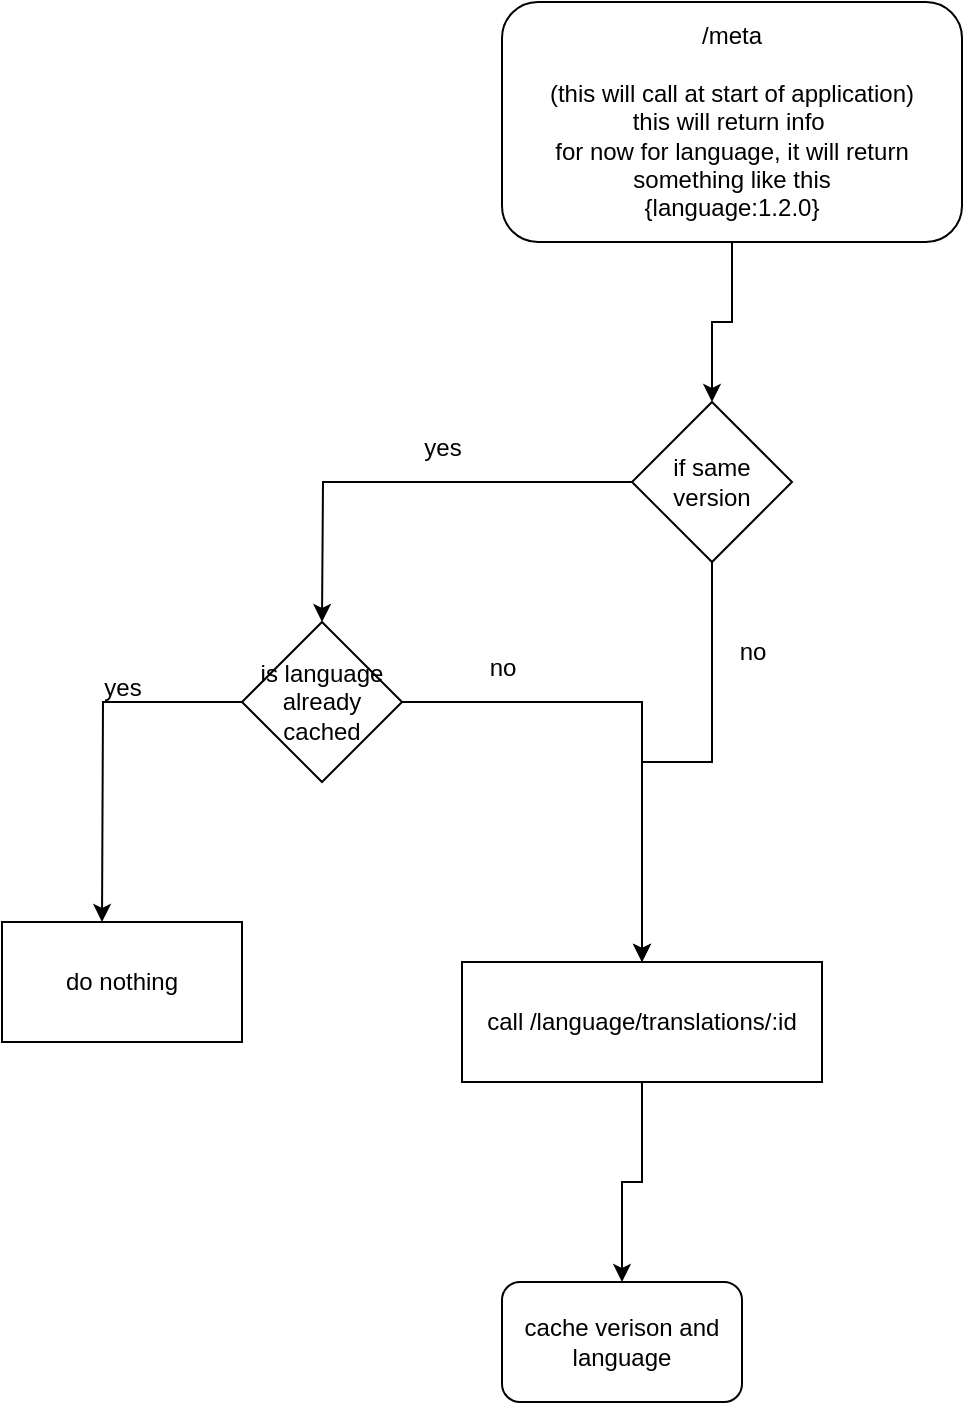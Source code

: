 <mxfile version="22.0.8" type="github">
  <diagram name="Page-1" id="gQwUBp4721jvvNEbcRQl">
    <mxGraphModel dx="880" dy="426" grid="1" gridSize="10" guides="1" tooltips="1" connect="1" arrows="1" fold="1" page="1" pageScale="1" pageWidth="850" pageHeight="1100" math="0" shadow="0">
      <root>
        <mxCell id="0" />
        <mxCell id="1" parent="0" />
        <mxCell id="unAKfsVC88DOKwjZluXs-6" style="edgeStyle=orthogonalEdgeStyle;rounded=0;orthogonalLoop=1;jettySize=auto;html=1;exitX=0.5;exitY=1;exitDx=0;exitDy=0;" edge="1" parent="1" source="unAKfsVC88DOKwjZluXs-1" target="unAKfsVC88DOKwjZluXs-5">
          <mxGeometry relative="1" as="geometry" />
        </mxCell>
        <mxCell id="unAKfsVC88DOKwjZluXs-1" value="/meta&lt;br&gt;&lt;br&gt;(this will call at start of application)&lt;br&gt;this will return info&amp;nbsp;&lt;br&gt;for now for language, it will return something like this&lt;br&gt;{language:1.2.0}" style="rounded=1;whiteSpace=wrap;html=1;" vertex="1" parent="1">
          <mxGeometry x="260" y="30" width="230" height="120" as="geometry" />
        </mxCell>
        <mxCell id="unAKfsVC88DOKwjZluXs-7" style="edgeStyle=orthogonalEdgeStyle;rounded=0;orthogonalLoop=1;jettySize=auto;html=1;exitX=0;exitY=0.5;exitDx=0;exitDy=0;entryX=0.5;entryY=0;entryDx=0;entryDy=0;" edge="1" parent="1" source="unAKfsVC88DOKwjZluXs-5">
          <mxGeometry relative="1" as="geometry">
            <mxPoint x="170" y="340" as="targetPoint" />
          </mxGeometry>
        </mxCell>
        <mxCell id="unAKfsVC88DOKwjZluXs-19" style="edgeStyle=orthogonalEdgeStyle;rounded=0;orthogonalLoop=1;jettySize=auto;html=1;exitX=0.5;exitY=1;exitDx=0;exitDy=0;entryX=0.5;entryY=0;entryDx=0;entryDy=0;" edge="1" parent="1" source="unAKfsVC88DOKwjZluXs-5" target="unAKfsVC88DOKwjZluXs-13">
          <mxGeometry relative="1" as="geometry" />
        </mxCell>
        <mxCell id="unAKfsVC88DOKwjZluXs-5" value="if same version" style="rhombus;whiteSpace=wrap;html=1;" vertex="1" parent="1">
          <mxGeometry x="325" y="230" width="80" height="80" as="geometry" />
        </mxCell>
        <mxCell id="unAKfsVC88DOKwjZluXs-8" value="yes" style="text;html=1;align=center;verticalAlign=middle;resizable=0;points=[];autosize=1;strokeColor=none;fillColor=none;" vertex="1" parent="1">
          <mxGeometry x="210" y="238" width="40" height="30" as="geometry" />
        </mxCell>
        <mxCell id="unAKfsVC88DOKwjZluXs-10" style="edgeStyle=orthogonalEdgeStyle;rounded=0;orthogonalLoop=1;jettySize=auto;html=1;" edge="1" parent="1" source="unAKfsVC88DOKwjZluXs-9">
          <mxGeometry relative="1" as="geometry">
            <mxPoint x="60" y="490" as="targetPoint" />
          </mxGeometry>
        </mxCell>
        <mxCell id="unAKfsVC88DOKwjZluXs-14" style="edgeStyle=orthogonalEdgeStyle;rounded=0;orthogonalLoop=1;jettySize=auto;html=1;exitX=1;exitY=0.5;exitDx=0;exitDy=0;entryX=0.5;entryY=0;entryDx=0;entryDy=0;" edge="1" parent="1" source="unAKfsVC88DOKwjZluXs-9" target="unAKfsVC88DOKwjZluXs-13">
          <mxGeometry relative="1" as="geometry" />
        </mxCell>
        <mxCell id="unAKfsVC88DOKwjZluXs-9" value="is language already cached" style="rhombus;whiteSpace=wrap;html=1;" vertex="1" parent="1">
          <mxGeometry x="130" y="340" width="80" height="80" as="geometry" />
        </mxCell>
        <mxCell id="unAKfsVC88DOKwjZluXs-11" value="yes" style="text;html=1;align=center;verticalAlign=middle;resizable=0;points=[];autosize=1;strokeColor=none;fillColor=none;" vertex="1" parent="1">
          <mxGeometry x="50" y="358" width="40" height="30" as="geometry" />
        </mxCell>
        <mxCell id="unAKfsVC88DOKwjZluXs-12" value="do nothing" style="rounded=0;whiteSpace=wrap;html=1;" vertex="1" parent="1">
          <mxGeometry x="10" y="490" width="120" height="60" as="geometry" />
        </mxCell>
        <mxCell id="unAKfsVC88DOKwjZluXs-21" style="edgeStyle=orthogonalEdgeStyle;rounded=0;orthogonalLoop=1;jettySize=auto;html=1;exitX=0.5;exitY=1;exitDx=0;exitDy=0;" edge="1" parent="1" source="unAKfsVC88DOKwjZluXs-13" target="unAKfsVC88DOKwjZluXs-20">
          <mxGeometry relative="1" as="geometry" />
        </mxCell>
        <mxCell id="unAKfsVC88DOKwjZluXs-13" value="call /language/translations/:id" style="rounded=0;whiteSpace=wrap;html=1;" vertex="1" parent="1">
          <mxGeometry x="240" y="510" width="180" height="60" as="geometry" />
        </mxCell>
        <mxCell id="unAKfsVC88DOKwjZluXs-15" value="no" style="text;html=1;align=center;verticalAlign=middle;resizable=0;points=[];autosize=1;strokeColor=none;fillColor=none;" vertex="1" parent="1">
          <mxGeometry x="240" y="348" width="40" height="30" as="geometry" />
        </mxCell>
        <mxCell id="unAKfsVC88DOKwjZluXs-17" value="no" style="text;html=1;align=center;verticalAlign=middle;resizable=0;points=[];autosize=1;strokeColor=none;fillColor=none;" vertex="1" parent="1">
          <mxGeometry x="365" y="340" width="40" height="30" as="geometry" />
        </mxCell>
        <mxCell id="unAKfsVC88DOKwjZluXs-20" value="cache verison and language" style="rounded=1;whiteSpace=wrap;html=1;" vertex="1" parent="1">
          <mxGeometry x="260" y="670" width="120" height="60" as="geometry" />
        </mxCell>
      </root>
    </mxGraphModel>
  </diagram>
</mxfile>
